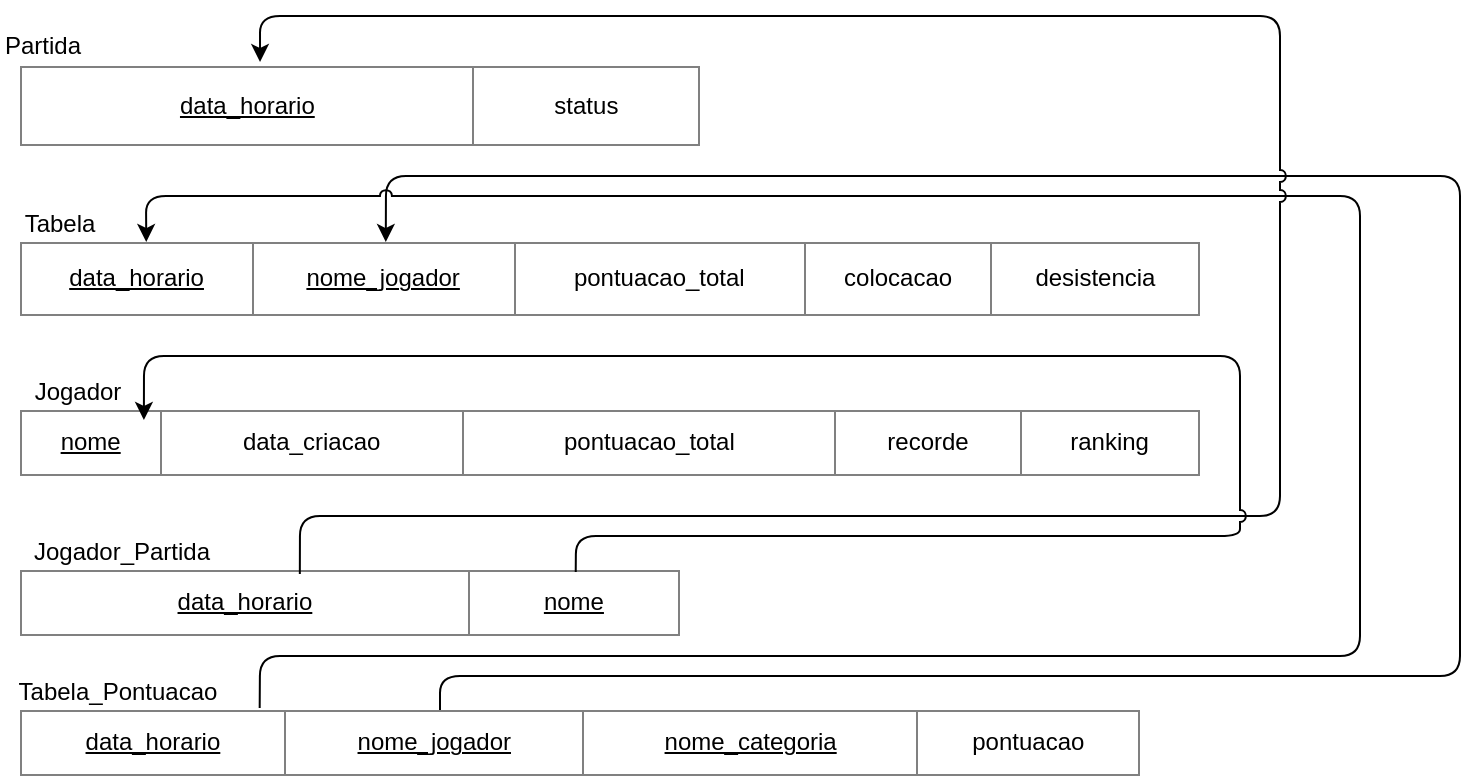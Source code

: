 <mxfile version="12.9.13" type="device"><diagram name="Page-1" id="a7904f86-f2b4-8e86-fa97-74104820619b"><mxGraphModel dx="868" dy="504" grid="1" gridSize="10" guides="1" tooltips="1" connect="1" arrows="1" fold="1" page="1" pageScale="1" pageWidth="1100" pageHeight="850" background="#ffffff" math="0" shadow="0"><root><mxCell id="0"/><mxCell id="1" parent="0"/><mxCell id="dLZFtM8MQjL0nRLtJKBl-2" value="" style="group" parent="1" vertex="1" connectable="0"><mxGeometry x="40" y="165" width="340" height="60" as="geometry"/></mxCell><mxCell id="dLZFtM8MQjL0nRLtJKBl-4" value="" style="group" parent="dLZFtM8MQjL0nRLtJKBl-2" vertex="1" connectable="0"><mxGeometry width="340" height="60" as="geometry"/></mxCell><mxCell id="oD4jQu4qfA-j_Gzf7caS-23" value="&lt;table border=&quot;1&quot; width=&quot;100%&quot; style=&quot;width: 100% ; height: 100% ; border-collapse: collapse&quot;&gt;&lt;tbody&gt;&lt;tr&gt;&lt;td align=&quot;center&quot;&gt;&lt;span style=&quot;line-height: 120%&quot;&gt;&lt;u&gt;data_horario&lt;/u&gt;&lt;/span&gt;&lt;/td&gt;&lt;td align=&quot;center&quot;&gt;status&lt;br&gt;&lt;/td&gt;&lt;/tr&gt;&lt;/tbody&gt;&lt;/table&gt;" style="text;html=1;strokeColor=none;fillColor=none;overflow=fill;rounded=0;shadow=0;glass=0;comic=0;" parent="dLZFtM8MQjL0nRLtJKBl-4" vertex="1"><mxGeometry y="20" width="340" height="40" as="geometry"/></mxCell><mxCell id="dLZFtM8MQjL0nRLtJKBl-1" value="Partida" style="text;html=1;strokeColor=none;fillColor=none;align=center;verticalAlign=middle;whiteSpace=wrap;rounded=0;" parent="dLZFtM8MQjL0nRLtJKBl-4" vertex="1"><mxGeometry width="23.051" height="20" as="geometry"/></mxCell><mxCell id="dLZFtM8MQjL0nRLtJKBl-5" value="" style="group" parent="1" vertex="1" connectable="0"><mxGeometry x="40" y="420" width="330" height="50" as="geometry"/></mxCell><mxCell id="dLZFtM8MQjL0nRLtJKBl-6" value="" style="group" parent="dLZFtM8MQjL0nRLtJKBl-5" vertex="1" connectable="0"><mxGeometry width="330" height="50" as="geometry"/></mxCell><mxCell id="dLZFtM8MQjL0nRLtJKBl-7" value="&lt;table border=&quot;1&quot; width=&quot;100%&quot; style=&quot;width: 100% ; height: 100% ; border-collapse: collapse&quot;&gt;&lt;tbody&gt;&lt;tr&gt;&lt;td align=&quot;center&quot;&gt;&lt;span style=&quot;line-height: 120%&quot;&gt;&lt;u&gt;data_horario&lt;/u&gt;&lt;/span&gt;&lt;/td&gt;&lt;td align=&quot;center&quot;&gt;&lt;u&gt;nome&lt;/u&gt;&lt;br&gt;&lt;/td&gt;&lt;/tr&gt;&lt;/tbody&gt;&lt;/table&gt;" style="text;html=1;strokeColor=none;fillColor=none;overflow=fill;rounded=0;shadow=0;glass=0;comic=0;" parent="dLZFtM8MQjL0nRLtJKBl-6" vertex="1"><mxGeometry y="16.667" width="330" height="33.333" as="geometry"/></mxCell><mxCell id="dLZFtM8MQjL0nRLtJKBl-8" value="Jogador_Partida" style="text;html=1;strokeColor=none;fillColor=none;align=center;verticalAlign=middle;whiteSpace=wrap;rounded=0;" parent="dLZFtM8MQjL0nRLtJKBl-6" vertex="1"><mxGeometry x="40.0" width="22.373" height="16.667" as="geometry"/></mxCell><mxCell id="dLZFtM8MQjL0nRLtJKBl-11" value="" style="group" parent="1" vertex="1" connectable="0"><mxGeometry x="40" y="255" width="590" height="55" as="geometry"/></mxCell><mxCell id="oD4jQu4qfA-j_Gzf7caS-34" value="&lt;table border=&quot;1&quot; width=&quot;100%&quot; style=&quot;width: 100% ; height: 100% ; border-collapse: collapse&quot;&gt;&lt;tbody&gt;&lt;tr&gt;&lt;td align=&quot;center&quot;&gt;&lt;u&gt;data_horario&lt;/u&gt;&lt;/td&gt;&lt;td align=&quot;center&quot;&gt;&lt;u&gt;nome_jogador&lt;/u&gt;&lt;br&gt;&lt;/td&gt;&lt;td style=&quot;text-align: center&quot;&gt;pontuacao_total&lt;/td&gt;&lt;td style=&quot;text-align: center&quot;&gt;colocacao&lt;/td&gt;&lt;td style=&quot;text-align: center&quot;&gt;desistencia&lt;/td&gt;&lt;/tr&gt;&lt;/tbody&gt;&lt;/table&gt;" style="text;html=1;strokeColor=none;fillColor=none;overflow=fill;rounded=0;shadow=0;glass=0;comic=0;" parent="dLZFtM8MQjL0nRLtJKBl-11" vertex="1"><mxGeometry y="18.333" width="590" height="36.667" as="geometry"/></mxCell><mxCell id="dLZFtM8MQjL0nRLtJKBl-10" value="Tabela" style="text;html=1;strokeColor=none;fillColor=none;align=center;verticalAlign=middle;whiteSpace=wrap;rounded=0;" parent="dLZFtM8MQjL0nRLtJKBl-11" vertex="1"><mxGeometry width="40" height="18.333" as="geometry"/></mxCell><mxCell id="dLZFtM8MQjL0nRLtJKBl-13" value="" style="group" parent="1" vertex="1" connectable="0"><mxGeometry x="40" y="340" width="590" height="50" as="geometry"/></mxCell><mxCell id="oD4jQu4qfA-j_Gzf7caS-14" value="&lt;table border=&quot;1&quot; width=&quot;100%&quot; style=&quot;width: 100% ; height: 100% ; border-collapse: collapse&quot; align=&quot;center&quot;&gt;&lt;tbody&gt;&lt;tr&gt;&lt;td align=&quot;center&quot;&gt;&lt;u&gt;nome&lt;/u&gt;&lt;/td&gt;&lt;td align=&quot;center&quot;&gt;data_criacao&lt;/td&gt;&lt;td align=&quot;center&quot;&gt;pontuacao_total&lt;/td&gt;&lt;td style=&quot;text-align: center&quot;&gt;recorde&lt;/td&gt;&lt;td style=&quot;text-align: center&quot;&gt;ranking&lt;/td&gt;&lt;/tr&gt;&lt;/tbody&gt;&lt;/table&gt;" style="text;html=1;strokeColor=none;fillColor=none;overflow=fill;rounded=0;shadow=0;glass=0;comic=0;" parent="dLZFtM8MQjL0nRLtJKBl-13" vertex="1"><mxGeometry y="16.667" width="590" height="33.333" as="geometry"/></mxCell><mxCell id="dLZFtM8MQjL0nRLtJKBl-12" value="Jogador" style="text;html=1;strokeColor=none;fillColor=none;align=center;verticalAlign=middle;whiteSpace=wrap;rounded=0;" parent="dLZFtM8MQjL0nRLtJKBl-13" vertex="1"><mxGeometry x="0.0" width="57.561" height="16.667" as="geometry"/></mxCell><mxCell id="dLZFtM8MQjL0nRLtJKBl-20" value="" style="group" parent="1" vertex="1" connectable="0"><mxGeometry x="40" y="490" width="560" height="50" as="geometry"/></mxCell><mxCell id="oD4jQu4qfA-j_Gzf7caS-45" value="&lt;table border=&quot;1&quot; width=&quot;100%&quot; style=&quot;width: 100% ; height: 100% ; border-collapse: collapse&quot;&gt;&lt;tbody&gt;&lt;tr&gt;&lt;td style=&quot;text-align: center&quot;&gt;&lt;u&gt;data_horario&lt;/u&gt;&lt;/td&gt;&lt;td style=&quot;text-align: center&quot;&gt;&lt;u&gt;nome_jogador&lt;/u&gt;&lt;/td&gt;&lt;td align=&quot;center&quot;&gt;&lt;u&gt;nome_categoria&lt;/u&gt;&lt;/td&gt;&lt;td align=&quot;center&quot;&gt;pontuacao&lt;/td&gt;&lt;/tr&gt;&lt;/tbody&gt;&lt;/table&gt;" style="text;html=1;strokeColor=none;fillColor=none;overflow=fill;rounded=0;shadow=0;glass=0;comic=0;" parent="dLZFtM8MQjL0nRLtJKBl-20" vertex="1"><mxGeometry y="16.667" width="560" height="33.333" as="geometry"/></mxCell><mxCell id="dLZFtM8MQjL0nRLtJKBl-19" value="Tabela_Pontuacao" style="text;html=1;strokeColor=none;fillColor=none;align=center;verticalAlign=middle;whiteSpace=wrap;rounded=0;" parent="dLZFtM8MQjL0nRLtJKBl-20" vertex="1"><mxGeometry x="-9.999" width="117.895" height="16.667" as="geometry"/></mxCell><mxCell id="dLZFtM8MQjL0nRLtJKBl-23" value="" style="endArrow=classic;html=1;exitX=0.375;exitY=0.01;exitDx=0;exitDy=0;exitPerimeter=0;entryX=0.31;entryY=-0.009;entryDx=0;entryDy=0;entryPerimeter=0;jumpStyle=arc;" parent="1" source="oD4jQu4qfA-j_Gzf7caS-45" target="oD4jQu4qfA-j_Gzf7caS-34" edge="1"><mxGeometry width="50" height="50" relative="1" as="geometry"><mxPoint x="340" y="490" as="sourcePoint"/><mxPoint x="390" y="440" as="targetPoint"/><Array as="points"><mxPoint x="250" y="490"/><mxPoint x="760" y="490"/><mxPoint x="760" y="240"/><mxPoint x="223" y="240"/></Array></mxGeometry></mxCell><mxCell id="dLZFtM8MQjL0nRLtJKBl-24" value="" style="endArrow=classic;html=1;entryX=0.107;entryY=-0.009;entryDx=0;entryDy=0;entryPerimeter=0;jumpStyle=arc;exitX=0.214;exitY=-0.02;exitDx=0;exitDy=0;exitPerimeter=0;" parent="1" source="oD4jQu4qfA-j_Gzf7caS-45" target="oD4jQu4qfA-j_Gzf7caS-34" edge="1"><mxGeometry width="50" height="50" relative="1" as="geometry"><mxPoint x="160" y="490" as="sourcePoint"/><mxPoint x="390" y="390" as="targetPoint"/><Array as="points"><mxPoint x="160" y="480"/><mxPoint x="710" y="480"/><mxPoint x="710" y="250"/><mxPoint x="103" y="250"/></Array></mxGeometry></mxCell><mxCell id="dLZFtM8MQjL0nRLtJKBl-25" value="" style="endArrow=classic;html=1;exitX=0.424;exitY=0.07;exitDx=0;exitDy=0;exitPerimeter=0;entryX=0.353;entryY=-0.05;entryDx=0;entryDy=0;entryPerimeter=0;jumpStyle=arc;" parent="1" source="dLZFtM8MQjL0nRLtJKBl-7" target="oD4jQu4qfA-j_Gzf7caS-23" edge="1"><mxGeometry width="50" height="50" relative="1" as="geometry"><mxPoint x="340" y="440" as="sourcePoint"/><mxPoint x="390" y="390" as="targetPoint"/><Array as="points"><mxPoint x="180" y="410"/><mxPoint x="670" y="410"/><mxPoint x="670" y="160"/><mxPoint x="160" y="160"/></Array></mxGeometry></mxCell><mxCell id="dLZFtM8MQjL0nRLtJKBl-26" value="" style="endArrow=classic;html=1;exitX=0.842;exitY=0.04;exitDx=0;exitDy=0;exitPerimeter=0;entryX=0.105;entryY=0.16;entryDx=0;entryDy=0;entryPerimeter=0;jumpStyle=arc;" parent="1" source="dLZFtM8MQjL0nRLtJKBl-7" target="oD4jQu4qfA-j_Gzf7caS-14" edge="1"><mxGeometry width="50" height="50" relative="1" as="geometry"><mxPoint x="340" y="440" as="sourcePoint"/><mxPoint x="390" y="390" as="targetPoint"/><Array as="points"><mxPoint x="318" y="420"/><mxPoint x="650" y="420"/><mxPoint x="650" y="330"/><mxPoint x="102" y="330"/></Array></mxGeometry></mxCell></root></mxGraphModel></diagram></mxfile>
